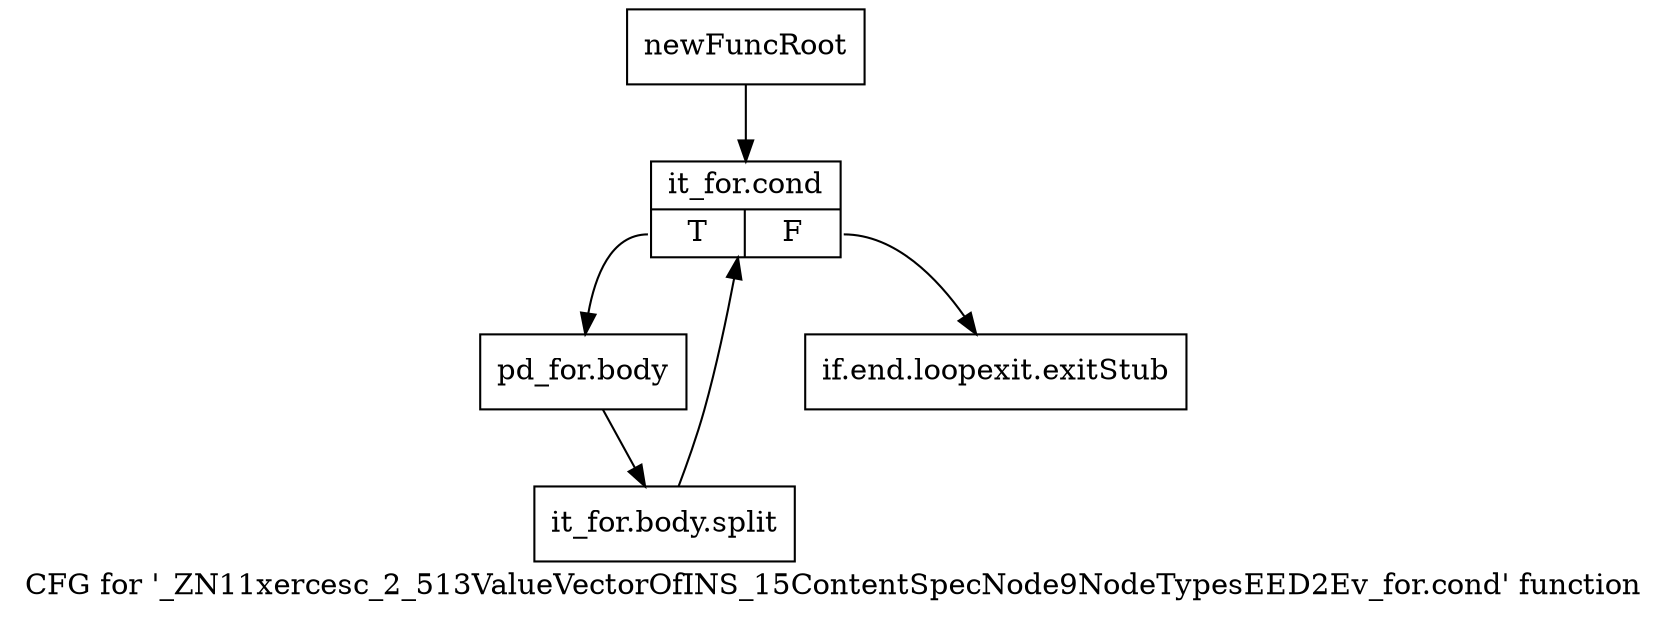 digraph "CFG for '_ZN11xercesc_2_513ValueVectorOfINS_15ContentSpecNode9NodeTypesEED2Ev_for.cond' function" {
	label="CFG for '_ZN11xercesc_2_513ValueVectorOfINS_15ContentSpecNode9NodeTypesEED2Ev_for.cond' function";

	Node0x98e8700 [shape=record,label="{newFuncRoot}"];
	Node0x98e8700 -> Node0x98eca60;
	Node0x98eca10 [shape=record,label="{if.end.loopexit.exitStub}"];
	Node0x98eca60 [shape=record,label="{it_for.cond|{<s0>T|<s1>F}}"];
	Node0x98eca60:s0 -> Node0x98ecab0;
	Node0x98eca60:s1 -> Node0x98eca10;
	Node0x98ecab0 [shape=record,label="{pd_for.body}"];
	Node0x98ecab0 -> Node0xce45090;
	Node0xce45090 [shape=record,label="{it_for.body.split}"];
	Node0xce45090 -> Node0x98eca60;
}
